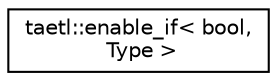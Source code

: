 digraph "Graphical Class Hierarchy"
{
  edge [fontname="Helvetica",fontsize="10",labelfontname="Helvetica",labelfontsize="10"];
  node [fontname="Helvetica",fontsize="10",shape=record];
  rankdir="LR";
  Node0 [label="taetl::enable_if\< bool,\l Type \>",height=0.2,width=0.4,color="black", fillcolor="white", style="filled",URL="$structtaetl_1_1enable__if.html",tooltip="Define a member typedef only if a boolean constant is true. "];
}
